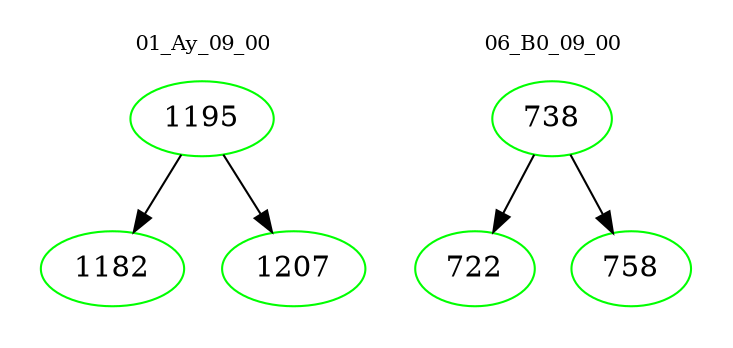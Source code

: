 digraph{
subgraph cluster_0 {
color = white
label = "01_Ay_09_00";
fontsize=10;
T0_1195 [label="1195", color="green"]
T0_1195 -> T0_1182 [color="black"]
T0_1182 [label="1182", color="green"]
T0_1195 -> T0_1207 [color="black"]
T0_1207 [label="1207", color="green"]
}
subgraph cluster_1 {
color = white
label = "06_B0_09_00";
fontsize=10;
T1_738 [label="738", color="green"]
T1_738 -> T1_722 [color="black"]
T1_722 [label="722", color="green"]
T1_738 -> T1_758 [color="black"]
T1_758 [label="758", color="green"]
}
}
